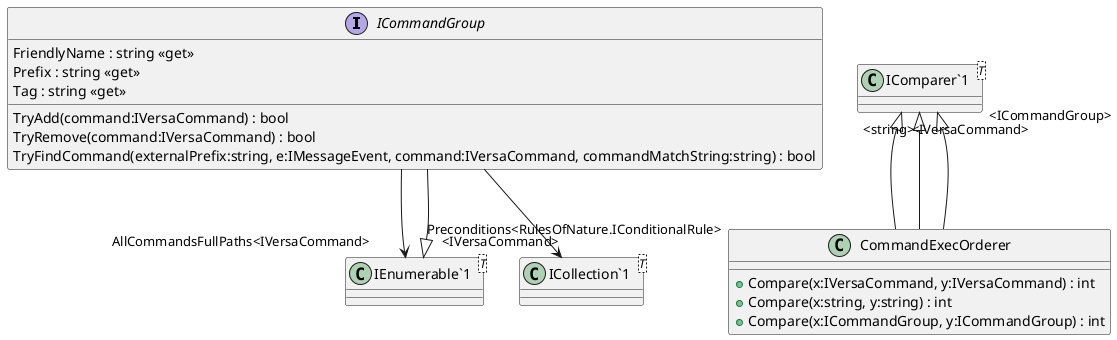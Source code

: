 @startuml
interface ICommandGroup {
    FriendlyName : string <<get>>
    Prefix : string <<get>>
    TryAdd(command:IVersaCommand) : bool
    TryRemove(command:IVersaCommand) : bool
    Tag : string <<get>>
    TryFindCommand(externalPrefix:string, e:IMessageEvent, command:IVersaCommand, commandMatchString:string) : bool
}
class CommandExecOrderer {
    + Compare(x:IVersaCommand, y:IVersaCommand) : int
    + Compare(x:string, y:string) : int
    + Compare(x:ICommandGroup, y:ICommandGroup) : int
}
class "IEnumerable`1"<T> {
}
class "ICollection`1"<T> {
}
class "IComparer`1"<T> {
}
"IEnumerable`1" "<IVersaCommand>" <|-- ICommandGroup
ICommandGroup --> "AllCommandsFullPaths<IVersaCommand>" "IEnumerable`1"
ICommandGroup --> "Preconditions<RulesOfNature.IConditionalRule>" "ICollection`1"
"IComparer`1" "<IVersaCommand>" <|-- CommandExecOrderer
"IComparer`1" "<string>" <|-- CommandExecOrderer
"IComparer`1" "<ICommandGroup>" <|-- CommandExecOrderer
@enduml
